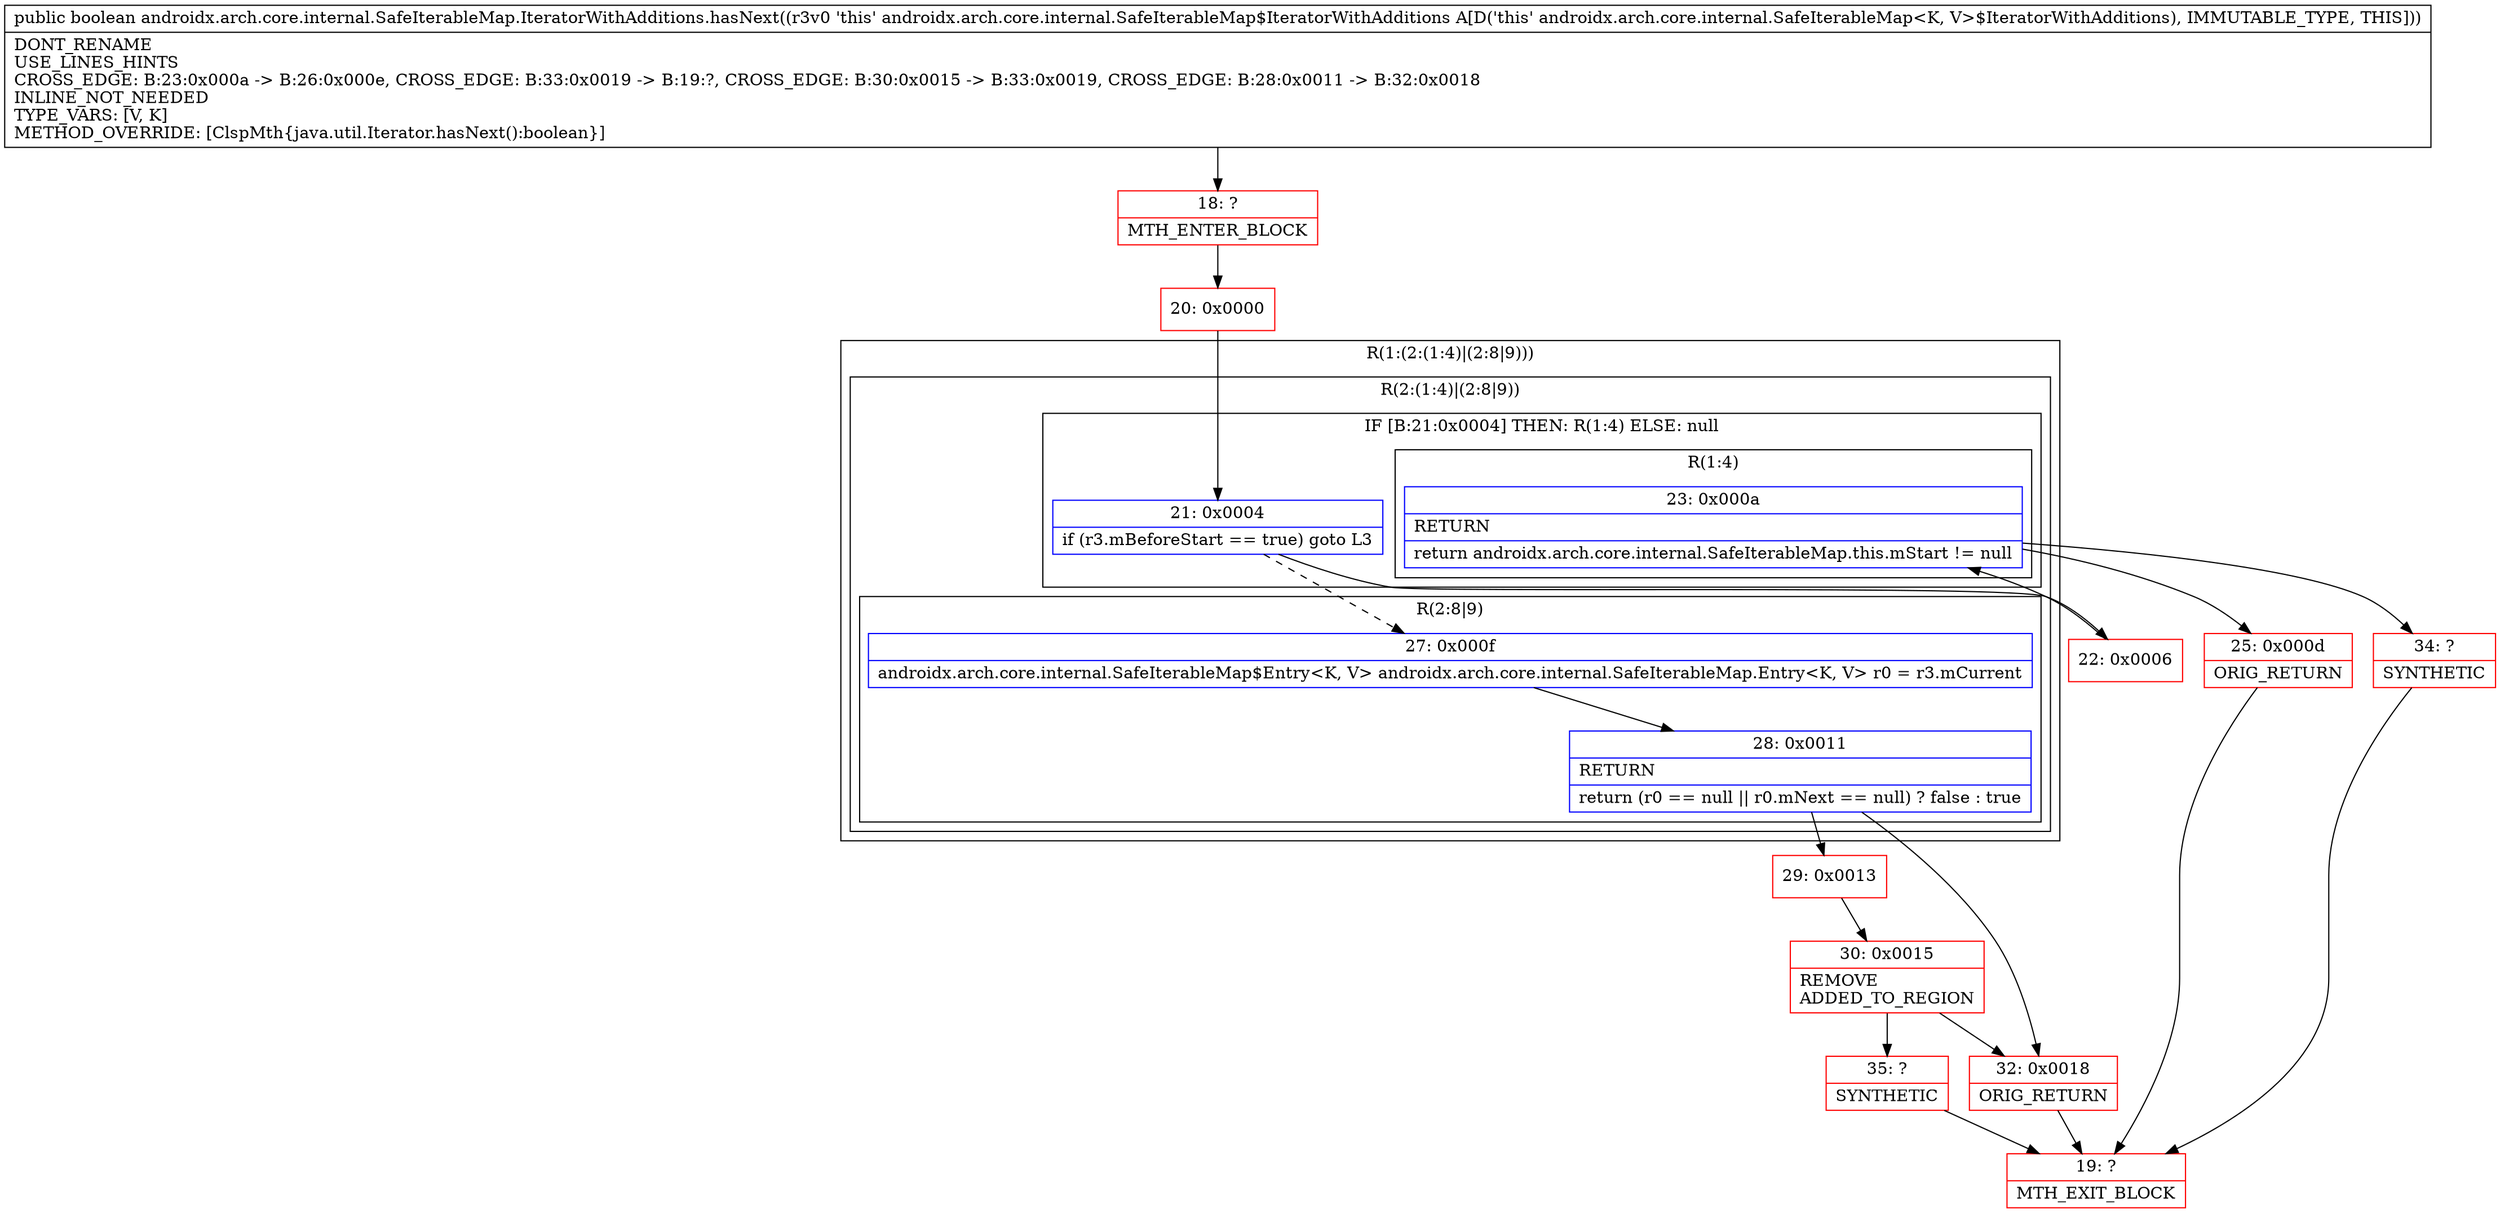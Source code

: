digraph "CFG forandroidx.arch.core.internal.SafeIterableMap.IteratorWithAdditions.hasNext()Z" {
subgraph cluster_Region_55676322 {
label = "R(1:(2:(1:4)|(2:8|9)))";
node [shape=record,color=blue];
subgraph cluster_Region_1732880505 {
label = "R(2:(1:4)|(2:8|9))";
node [shape=record,color=blue];
subgraph cluster_IfRegion_624160929 {
label = "IF [B:21:0x0004] THEN: R(1:4) ELSE: null";
node [shape=record,color=blue];
Node_21 [shape=record,label="{21\:\ 0x0004|if (r3.mBeforeStart == true) goto L3\l}"];
subgraph cluster_Region_1790055889 {
label = "R(1:4)";
node [shape=record,color=blue];
Node_23 [shape=record,label="{23\:\ 0x000a|RETURN\l|return androidx.arch.core.internal.SafeIterableMap.this.mStart != null\l}"];
}
}
subgraph cluster_Region_938927554 {
label = "R(2:8|9)";
node [shape=record,color=blue];
Node_27 [shape=record,label="{27\:\ 0x000f|androidx.arch.core.internal.SafeIterableMap$Entry\<K, V\> androidx.arch.core.internal.SafeIterableMap.Entry\<K, V\> r0 = r3.mCurrent\l}"];
Node_28 [shape=record,label="{28\:\ 0x0011|RETURN\l|return (r0 == null \|\| r0.mNext == null) ? false : true\l}"];
}
}
}
Node_18 [shape=record,color=red,label="{18\:\ ?|MTH_ENTER_BLOCK\l}"];
Node_20 [shape=record,color=red,label="{20\:\ 0x0000}"];
Node_22 [shape=record,color=red,label="{22\:\ 0x0006}"];
Node_25 [shape=record,color=red,label="{25\:\ 0x000d|ORIG_RETURN\l}"];
Node_19 [shape=record,color=red,label="{19\:\ ?|MTH_EXIT_BLOCK\l}"];
Node_34 [shape=record,color=red,label="{34\:\ ?|SYNTHETIC\l}"];
Node_29 [shape=record,color=red,label="{29\:\ 0x0013}"];
Node_30 [shape=record,color=red,label="{30\:\ 0x0015|REMOVE\lADDED_TO_REGION\l}"];
Node_35 [shape=record,color=red,label="{35\:\ ?|SYNTHETIC\l}"];
Node_32 [shape=record,color=red,label="{32\:\ 0x0018|ORIG_RETURN\l}"];
MethodNode[shape=record,label="{public boolean androidx.arch.core.internal.SafeIterableMap.IteratorWithAdditions.hasNext((r3v0 'this' androidx.arch.core.internal.SafeIterableMap$IteratorWithAdditions A[D('this' androidx.arch.core.internal.SafeIterableMap\<K, V\>$IteratorWithAdditions), IMMUTABLE_TYPE, THIS]))  | DONT_RENAME\lUSE_LINES_HINTS\lCROSS_EDGE: B:23:0x000a \-\> B:26:0x000e, CROSS_EDGE: B:33:0x0019 \-\> B:19:?, CROSS_EDGE: B:30:0x0015 \-\> B:33:0x0019, CROSS_EDGE: B:28:0x0011 \-\> B:32:0x0018\lINLINE_NOT_NEEDED\lTYPE_VARS: [V, K]\lMETHOD_OVERRIDE: [ClspMth\{java.util.Iterator.hasNext():boolean\}]\l}"];
MethodNode -> Node_18;Node_21 -> Node_22;
Node_21 -> Node_27[style=dashed];
Node_23 -> Node_25;
Node_23 -> Node_34;
Node_27 -> Node_28;
Node_28 -> Node_29;
Node_28 -> Node_32;
Node_18 -> Node_20;
Node_20 -> Node_21;
Node_22 -> Node_23;
Node_25 -> Node_19;
Node_34 -> Node_19;
Node_29 -> Node_30;
Node_30 -> Node_32;
Node_30 -> Node_35;
Node_35 -> Node_19;
Node_32 -> Node_19;
}

